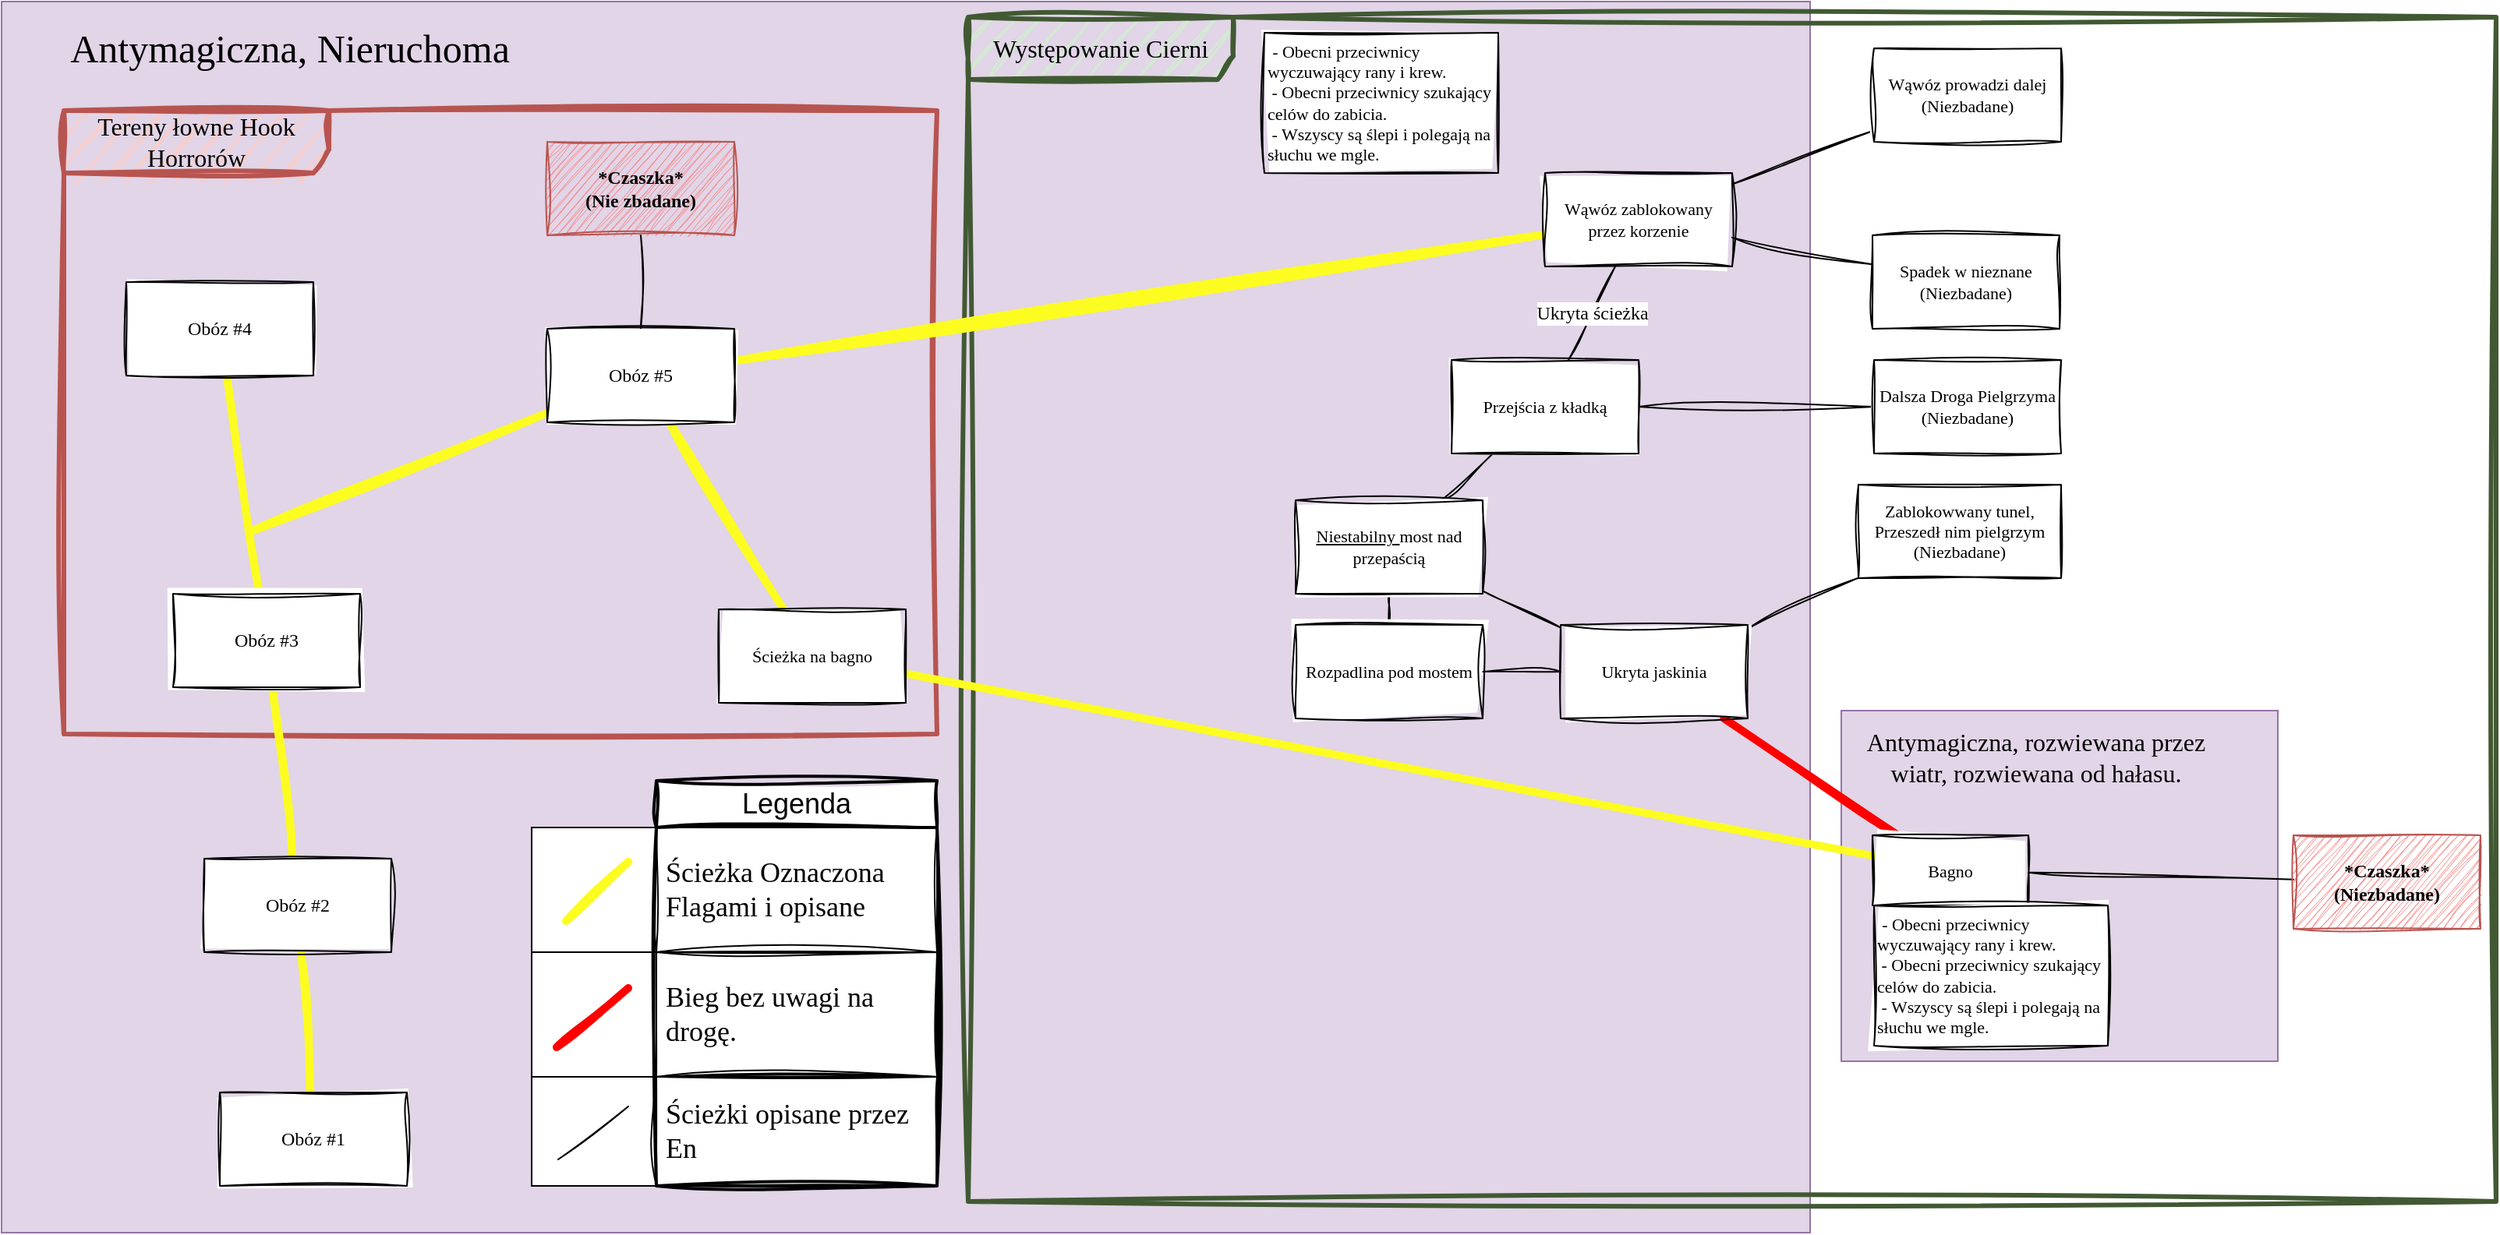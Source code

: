 <mxfile version="22.1.13" type="github">
  <diagram name="Page-1" id="jO8U_TxOKtu35358IPTG">
    <mxGraphModel dx="2336" dy="794" grid="1" gridSize="10" guides="1" tooltips="1" connect="1" arrows="1" fold="1" page="1" pageScale="1" pageWidth="827" pageHeight="1169" math="0" shadow="0">
      <root>
        <mxCell id="0" />
        <mxCell id="1" parent="0" />
        <mxCell id="beuTjJRbkT3ywZGF47F_-35" value="" style="rounded=0;whiteSpace=wrap;html=1;fontFamily=Helvetica;fontSize=11;fillColor=#e1d5e7;strokeColor=#9673a6;movable=1;resizable=1;rotatable=1;deletable=1;editable=1;locked=0;connectable=1;" vertex="1" parent="1">
          <mxGeometry x="1100" y="585" width="280" height="225" as="geometry" />
        </mxCell>
        <mxCell id="beuTjJRbkT3ywZGF47F_-13" value="" style="rounded=0;whiteSpace=wrap;html=1;fontFamily=Helvetica;fontSize=11;fillColor=#e1d5e7;strokeColor=#9673a6;movable=0;resizable=0;rotatable=0;deletable=0;editable=0;locked=1;connectable=0;" vertex="1" parent="1">
          <mxGeometry x="-80" y="130" width="1160" height="790" as="geometry" />
        </mxCell>
        <mxCell id="beuTjJRbkT3ywZGF47F_-12" value="&lt;font face=&quot;Comic Sans MS&quot; style=&quot;font-size: 16px;&quot;&gt;Tereny łowne Hook Horrorów&lt;/font&gt;" style="shape=umlFrame;whiteSpace=wrap;html=1;pointerEvents=0;fontFamily=Helvetica;fontSize=11;width=170;height=40;fillColor=#f8cecc;strokeColor=#b85450;strokeWidth=3;movable=0;resizable=0;rotatable=0;deletable=0;editable=0;locked=1;connectable=0;sketch=1;curveFitting=1;jiggle=2;" vertex="1" parent="1">
          <mxGeometry x="-40" y="200" width="560" height="400" as="geometry" />
        </mxCell>
        <mxCell id="beuTjJRbkT3ywZGF47F_-30" value="&lt;font style=&quot;font-size: 16px;&quot; face=&quot;Comic Sans MS&quot;&gt;Występowanie Cierni&lt;/font&gt;" style="shape=umlFrame;whiteSpace=wrap;html=1;pointerEvents=0;fontFamily=Helvetica;fontSize=11;width=170;height=40;fillColor=#d5e8d4;strokeColor=#415933;strokeWidth=3;movable=0;resizable=0;rotatable=0;deletable=0;editable=0;locked=1;connectable=0;sketch=1;curveFitting=1;jiggle=2;" vertex="1" parent="1">
          <mxGeometry x="540" y="140" width="980" height="760" as="geometry" />
        </mxCell>
        <mxCell id="beuTjJRbkT3ywZGF47F_-4" style="rounded=0;orthogonalLoop=1;jettySize=auto;html=1;endArrow=none;endFill=0;curved=0;strokeColor=#FCFC21;strokeWidth=5;sketch=1;curveFitting=1;jiggle=2;" edge="1" parent="1" source="beuTjJRbkT3ywZGF47F_-1" target="beuTjJRbkT3ywZGF47F_-2">
          <mxGeometry relative="1" as="geometry" />
        </mxCell>
        <mxCell id="beuTjJRbkT3ywZGF47F_-1" value="&lt;font face=&quot;Comic Sans MS&quot;&gt;Obóz #1&lt;/font&gt;" style="rounded=0;whiteSpace=wrap;html=1;sketch=1;curveFitting=1;jiggle=2;" vertex="1" parent="1">
          <mxGeometry x="60" y="830" width="120" height="60" as="geometry" />
        </mxCell>
        <mxCell id="beuTjJRbkT3ywZGF47F_-6" style="edgeStyle=none;shape=connector;curved=0;rounded=0;orthogonalLoop=1;jettySize=auto;html=1;labelBackgroundColor=default;strokeColor=#FCFC21;align=center;verticalAlign=middle;fontFamily=Helvetica;fontSize=11;fontColor=default;endArrow=none;endFill=0;strokeWidth=5;sketch=1;curveFitting=1;jiggle=2;" edge="1" parent="1" source="beuTjJRbkT3ywZGF47F_-2" target="beuTjJRbkT3ywZGF47F_-3">
          <mxGeometry relative="1" as="geometry" />
        </mxCell>
        <mxCell id="beuTjJRbkT3ywZGF47F_-2" value="&lt;font face=&quot;Comic Sans MS&quot;&gt;Obóz #2&lt;/font&gt;" style="rounded=0;whiteSpace=wrap;html=1;sketch=1;curveFitting=1;jiggle=2;" vertex="1" parent="1">
          <mxGeometry x="50" y="680" width="120" height="60" as="geometry" />
        </mxCell>
        <mxCell id="beuTjJRbkT3ywZGF47F_-8" style="edgeStyle=none;shape=connector;curved=0;rounded=0;orthogonalLoop=1;jettySize=auto;html=1;labelBackgroundColor=default;strokeColor=#FCFC21;align=center;verticalAlign=middle;fontFamily=Helvetica;fontSize=11;fontColor=default;endArrow=none;endFill=0;fillColor=#fff2cc;strokeWidth=5;sketch=1;curveFitting=1;jiggle=2;" edge="1" parent="1" source="beuTjJRbkT3ywZGF47F_-3" target="beuTjJRbkT3ywZGF47F_-7">
          <mxGeometry relative="1" as="geometry" />
        </mxCell>
        <mxCell id="beuTjJRbkT3ywZGF47F_-3" value="&lt;font face=&quot;Comic Sans MS&quot;&gt;Obóz #3&lt;/font&gt;" style="rounded=0;whiteSpace=wrap;html=1;sketch=1;curveFitting=1;jiggle=2;" vertex="1" parent="1">
          <mxGeometry x="30" y="510" width="120" height="60" as="geometry" />
        </mxCell>
        <mxCell id="beuTjJRbkT3ywZGF47F_-10" style="edgeStyle=none;shape=connector;curved=0;rounded=0;orthogonalLoop=1;jettySize=auto;html=1;labelBackgroundColor=default;strokeColor=#FCFC21;align=center;verticalAlign=middle;fontFamily=Helvetica;fontSize=11;fontColor=default;endArrow=none;endFill=0;strokeWidth=5;sketch=1;curveFitting=1;jiggle=2;" edge="1" parent="1" target="beuTjJRbkT3ywZGF47F_-9">
          <mxGeometry relative="1" as="geometry">
            <mxPoint x="80" y="470" as="sourcePoint" />
          </mxGeometry>
        </mxCell>
        <mxCell id="beuTjJRbkT3ywZGF47F_-7" value="&lt;font face=&quot;Comic Sans MS&quot;&gt;Obóz #4&lt;/font&gt;" style="rounded=0;whiteSpace=wrap;html=1;sketch=1;curveFitting=1;jiggle=2;" vertex="1" parent="1">
          <mxGeometry y="310" width="120" height="60" as="geometry" />
        </mxCell>
        <mxCell id="beuTjJRbkT3ywZGF47F_-17" style="edgeStyle=none;shape=connector;curved=0;rounded=0;orthogonalLoop=1;jettySize=auto;html=1;labelBackgroundColor=default;strokeColor=default;align=center;verticalAlign=middle;fontFamily=Helvetica;fontSize=11;fontColor=default;endArrow=none;endFill=0;sketch=1;curveFitting=1;jiggle=2;" edge="1" parent="1" source="beuTjJRbkT3ywZGF47F_-9" target="beuTjJRbkT3ywZGF47F_-16">
          <mxGeometry relative="1" as="geometry" />
        </mxCell>
        <mxCell id="beuTjJRbkT3ywZGF47F_-19" style="edgeStyle=none;shape=connector;curved=0;rounded=0;orthogonalLoop=1;jettySize=auto;html=1;labelBackgroundColor=default;strokeColor=#FCFC21;align=center;verticalAlign=middle;fontFamily=Helvetica;fontSize=11;fontColor=default;endArrow=none;endFill=0;strokeWidth=5;sketch=1;curveFitting=1;jiggle=2;" edge="1" parent="1" source="beuTjJRbkT3ywZGF47F_-9" target="beuTjJRbkT3ywZGF47F_-18">
          <mxGeometry relative="1" as="geometry" />
        </mxCell>
        <mxCell id="beuTjJRbkT3ywZGF47F_-21" style="edgeStyle=none;shape=connector;curved=0;rounded=0;orthogonalLoop=1;jettySize=auto;html=1;labelBackgroundColor=default;strokeColor=#FCFC21;align=center;verticalAlign=middle;fontFamily=Helvetica;fontSize=11;fontColor=default;endArrow=none;endFill=0;strokeWidth=5;sketch=1;curveFitting=1;jiggle=2;" edge="1" parent="1" source="beuTjJRbkT3ywZGF47F_-9" target="beuTjJRbkT3ywZGF47F_-20">
          <mxGeometry relative="1" as="geometry" />
        </mxCell>
        <mxCell id="beuTjJRbkT3ywZGF47F_-9" value="&lt;font face=&quot;Comic Sans MS&quot;&gt;Obóz #5&lt;/font&gt;" style="rounded=0;whiteSpace=wrap;html=1;sketch=1;curveFitting=1;jiggle=2;" vertex="1" parent="1">
          <mxGeometry x="270" y="340" width="120" height="60" as="geometry" />
        </mxCell>
        <mxCell id="beuTjJRbkT3ywZGF47F_-16" value="&lt;font style=&quot;font-size: 12px;&quot; face=&quot;Comic Sans MS&quot;&gt;&lt;b&gt;*Czaszka*&lt;br&gt;(Nie zbadane)&lt;/b&gt;&lt;/font&gt;" style="rounded=0;whiteSpace=wrap;html=1;fontFamily=Helvetica;fontSize=11;sketch=1;curveFitting=1;jiggle=2;fillColor=#F88888;strokeColor=#b85450;" vertex="1" parent="1">
          <mxGeometry x="270" y="220" width="120" height="60" as="geometry" />
        </mxCell>
        <mxCell id="beuTjJRbkT3ywZGF47F_-23" style="edgeStyle=none;shape=connector;curved=0;rounded=0;orthogonalLoop=1;jettySize=auto;html=1;labelBackgroundColor=default;strokeColor=default;align=center;verticalAlign=middle;fontFamily=Helvetica;fontSize=11;fontColor=default;endArrow=none;endFill=0;sketch=1;curveFitting=1;jiggle=2;" edge="1" parent="1" source="beuTjJRbkT3ywZGF47F_-18" target="beuTjJRbkT3ywZGF47F_-22">
          <mxGeometry relative="1" as="geometry" />
        </mxCell>
        <mxCell id="beuTjJRbkT3ywZGF47F_-25" style="edgeStyle=none;shape=connector;curved=0;rounded=0;orthogonalLoop=1;jettySize=auto;html=1;labelBackgroundColor=default;strokeColor=default;align=center;verticalAlign=middle;fontFamily=Helvetica;fontSize=11;fontColor=default;endArrow=none;endFill=0;sketch=1;curveFitting=1;jiggle=2;" edge="1" parent="1" source="beuTjJRbkT3ywZGF47F_-18" target="beuTjJRbkT3ywZGF47F_-24">
          <mxGeometry relative="1" as="geometry" />
        </mxCell>
        <mxCell id="beuTjJRbkT3ywZGF47F_-64" style="edgeStyle=none;shape=connector;curved=0;rounded=0;orthogonalLoop=1;jettySize=auto;html=1;labelBackgroundColor=default;strokeColor=default;align=center;verticalAlign=middle;fontFamily=Helvetica;fontSize=11;fontColor=default;endArrow=none;endFill=0;sketch=1;curveFitting=1;jiggle=2;" edge="1" parent="1" source="beuTjJRbkT3ywZGF47F_-45" target="beuTjJRbkT3ywZGF47F_-63">
          <mxGeometry relative="1" as="geometry" />
        </mxCell>
        <mxCell id="beuTjJRbkT3ywZGF47F_-18" value="&lt;font face=&quot;Comic Sans MS&quot;&gt;Wąwóz zablokowany przez korzenie&lt;/font&gt;" style="rounded=0;whiteSpace=wrap;html=1;fontFamily=Helvetica;fontSize=11;fontColor=default;sketch=1;curveFitting=1;jiggle=2;" vertex="1" parent="1">
          <mxGeometry x="910" y="240" width="120" height="60" as="geometry" />
        </mxCell>
        <mxCell id="beuTjJRbkT3ywZGF47F_-29" style="edgeStyle=none;shape=connector;curved=0;rounded=0;orthogonalLoop=1;jettySize=auto;html=1;labelBackgroundColor=default;strokeColor=default;align=center;verticalAlign=middle;fontFamily=Helvetica;fontSize=11;fontColor=default;endArrow=none;endFill=0;sketch=1;curveFitting=1;jiggle=2;" edge="1" parent="1" source="beuTjJRbkT3ywZGF47F_-20" target="beuTjJRbkT3ywZGF47F_-28">
          <mxGeometry relative="1" as="geometry">
            <mxPoint x="670" y="610" as="sourcePoint" />
          </mxGeometry>
        </mxCell>
        <mxCell id="beuTjJRbkT3ywZGF47F_-52" style="edgeStyle=none;shape=connector;curved=0;rounded=0;orthogonalLoop=1;jettySize=auto;html=1;labelBackgroundColor=default;strokeColor=#FCFC21;align=center;verticalAlign=middle;fontFamily=Helvetica;fontSize=11;fontColor=default;endArrow=none;endFill=0;strokeWidth=5;sketch=1;curveFitting=1;jiggle=2;" edge="1" parent="1" source="beuTjJRbkT3ywZGF47F_-20" target="beuTjJRbkT3ywZGF47F_-28">
          <mxGeometry relative="1" as="geometry">
            <mxPoint x="690" y="600" as="targetPoint" />
          </mxGeometry>
        </mxCell>
        <mxCell id="beuTjJRbkT3ywZGF47F_-20" value="&lt;font face=&quot;Comic Sans MS&quot;&gt;Ścieżka na bagno&lt;/font&gt;" style="rounded=0;whiteSpace=wrap;html=1;fontFamily=Helvetica;fontSize=11;fontColor=default;sketch=1;curveFitting=1;jiggle=2;" vertex="1" parent="1">
          <mxGeometry x="380" y="520" width="120" height="60" as="geometry" />
        </mxCell>
        <mxCell id="beuTjJRbkT3ywZGF47F_-22" value="&lt;font face=&quot;Comic Sans MS&quot;&gt;Wąwóz prowadzi dalej&lt;br&gt;(Niezbadane)&lt;/font&gt;" style="rounded=0;whiteSpace=wrap;html=1;fontFamily=Helvetica;fontSize=11;fontColor=default;sketch=1;curveFitting=1;jiggle=2;" vertex="1" parent="1">
          <mxGeometry x="1121" y="160" width="120" height="60" as="geometry" />
        </mxCell>
        <mxCell id="beuTjJRbkT3ywZGF47F_-24" value="&lt;font face=&quot;Comic Sans MS&quot;&gt;Spadek w nieznane&lt;br&gt;(Niezbadane)&lt;/font&gt;" style="rounded=0;whiteSpace=wrap;html=1;fontFamily=Helvetica;fontSize=11;fontColor=default;sketch=1;curveFitting=1;jiggle=2;" vertex="1" parent="1">
          <mxGeometry x="1120" y="280" width="120" height="60" as="geometry" />
        </mxCell>
        <mxCell id="beuTjJRbkT3ywZGF47F_-32" style="edgeStyle=none;shape=connector;curved=0;rounded=0;orthogonalLoop=1;jettySize=auto;html=1;labelBackgroundColor=default;strokeColor=default;align=center;verticalAlign=middle;fontFamily=Helvetica;fontSize=11;fontColor=default;endArrow=none;endFill=0;movable=1;resizable=1;rotatable=1;deletable=1;editable=1;locked=0;connectable=1;sketch=1;curveFitting=1;jiggle=2;" edge="1" parent="1" source="beuTjJRbkT3ywZGF47F_-28" target="beuTjJRbkT3ywZGF47F_-31">
          <mxGeometry relative="1" as="geometry" />
        </mxCell>
        <mxCell id="beuTjJRbkT3ywZGF47F_-42" style="edgeStyle=none;shape=connector;curved=0;rounded=0;orthogonalLoop=1;jettySize=auto;html=1;labelBackgroundColor=default;strokeColor=#FF0000;align=center;verticalAlign=middle;fontFamily=Helvetica;fontSize=11;fontColor=default;endArrow=none;endFill=0;strokeWidth=5;sketch=1;curveFitting=1;jiggle=2;" edge="1" parent="1" source="beuTjJRbkT3ywZGF47F_-28" target="beuTjJRbkT3ywZGF47F_-41">
          <mxGeometry relative="1" as="geometry" />
        </mxCell>
        <mxCell id="beuTjJRbkT3ywZGF47F_-28" value="&lt;font face=&quot;Comic Sans MS&quot;&gt;Bagno&lt;/font&gt;" style="rounded=0;whiteSpace=wrap;html=1;fontFamily=Helvetica;fontSize=11;fontColor=default;movable=1;resizable=1;rotatable=1;deletable=1;editable=1;locked=0;connectable=1;sketch=1;curveFitting=1;jiggle=2;" vertex="1" parent="1">
          <mxGeometry x="1120" y="665" width="100" height="45" as="geometry" />
        </mxCell>
        <mxCell id="beuTjJRbkT3ywZGF47F_-31" value="&lt;font face=&quot;Comic Sans MS&quot; style=&quot;font-size: 12px;&quot;&gt;&lt;b&gt;*Czaszka*&lt;br&gt;(Niezbadane)&lt;/b&gt;&lt;/font&gt;" style="rounded=0;whiteSpace=wrap;html=1;fontFamily=Helvetica;fontSize=11;movable=1;resizable=1;rotatable=1;deletable=1;editable=1;locked=0;connectable=1;sketch=1;curveFitting=1;jiggle=2;fillColor=#F88888;strokeColor=#b85450;" vertex="1" parent="1">
          <mxGeometry x="1390" y="665" width="120" height="60" as="geometry" />
        </mxCell>
        <mxCell id="beuTjJRbkT3ywZGF47F_-36" value="&lt;font face=&quot;Comic Sans MS&quot; style=&quot;font-size: 25px;&quot;&gt;Antymagiczna, Nieruchoma&lt;br&gt;&lt;/font&gt;" style="text;html=1;strokeColor=none;fillColor=none;align=center;verticalAlign=middle;whiteSpace=wrap;rounded=0;fontSize=11;fontFamily=Helvetica;fontColor=default;strokeWidth=4;movable=0;resizable=0;rotatable=0;deletable=0;editable=0;locked=1;connectable=0;" vertex="1" parent="1">
          <mxGeometry x="-80" y="130" width="370" height="60" as="geometry" />
        </mxCell>
        <mxCell id="beuTjJRbkT3ywZGF47F_-40" value="&lt;font face=&quot;Comic Sans MS&quot; style=&quot;font-size: 16px;&quot;&gt;Antymagiczna, rozwiewana przez wiatr, rozwiewana od hałasu.&lt;br&gt;&lt;/font&gt;" style="text;html=1;strokeColor=none;fillColor=none;align=center;verticalAlign=middle;whiteSpace=wrap;rounded=0;fontSize=11;fontFamily=Helvetica;fontColor=default;strokeWidth=4;movable=0;resizable=0;rotatable=0;deletable=0;editable=0;locked=1;connectable=0;sketch=1;curveFitting=1;jiggle=2;" vertex="1" parent="1">
          <mxGeometry x="1100" y="585" width="250" height="60" as="geometry" />
        </mxCell>
        <mxCell id="beuTjJRbkT3ywZGF47F_-44" style="edgeStyle=none;shape=connector;curved=0;rounded=0;orthogonalLoop=1;jettySize=auto;html=1;labelBackgroundColor=default;strokeColor=default;align=center;verticalAlign=middle;fontFamily=Helvetica;fontSize=11;fontColor=default;endArrow=none;endFill=0;sketch=1;curveFitting=1;jiggle=2;" edge="1" parent="1" source="beuTjJRbkT3ywZGF47F_-41" target="beuTjJRbkT3ywZGF47F_-43">
          <mxGeometry relative="1" as="geometry" />
        </mxCell>
        <mxCell id="beuTjJRbkT3ywZGF47F_-46" style="edgeStyle=none;shape=connector;curved=0;rounded=0;orthogonalLoop=1;jettySize=auto;html=1;labelBackgroundColor=default;strokeColor=default;align=center;verticalAlign=middle;fontFamily=Helvetica;fontSize=11;fontColor=default;endArrow=none;endFill=0;sketch=1;curveFitting=1;jiggle=2;" edge="1" parent="1" source="beuTjJRbkT3ywZGF47F_-41" target="beuTjJRbkT3ywZGF47F_-45">
          <mxGeometry relative="1" as="geometry" />
        </mxCell>
        <mxCell id="beuTjJRbkT3ywZGF47F_-48" style="edgeStyle=none;shape=connector;curved=0;rounded=0;orthogonalLoop=1;jettySize=auto;html=1;labelBackgroundColor=default;strokeColor=default;align=center;verticalAlign=middle;fontFamily=Helvetica;fontSize=11;fontColor=default;endArrow=none;endFill=0;sketch=1;curveFitting=1;jiggle=2;" edge="1" parent="1" source="beuTjJRbkT3ywZGF47F_-41" target="beuTjJRbkT3ywZGF47F_-47">
          <mxGeometry relative="1" as="geometry" />
        </mxCell>
        <mxCell id="beuTjJRbkT3ywZGF47F_-41" value="&lt;font face=&quot;Comic Sans MS&quot;&gt;Ukryta jaskinia&lt;/font&gt;" style="rounded=0;whiteSpace=wrap;html=1;fontFamily=Helvetica;fontSize=11;fontColor=default;sketch=1;curveFitting=1;jiggle=2;" vertex="1" parent="1">
          <mxGeometry x="920" y="530" width="120" height="60" as="geometry" />
        </mxCell>
        <mxCell id="beuTjJRbkT3ywZGF47F_-43" value="&lt;font face=&quot;Comic Sans MS&quot;&gt;Zablokowwany tunel,&lt;br&gt;Przeszedł nim pielgrzym&lt;br&gt;(Niezbadane)&lt;/font&gt;" style="rounded=0;whiteSpace=wrap;html=1;fontFamily=Helvetica;fontSize=11;fontColor=default;sketch=1;curveFitting=1;jiggle=2;" vertex="1" parent="1">
          <mxGeometry x="1111" y="440" width="130" height="60" as="geometry" />
        </mxCell>
        <mxCell id="beuTjJRbkT3ywZGF47F_-49" style="edgeStyle=none;shape=connector;curved=0;rounded=0;orthogonalLoop=1;jettySize=auto;html=1;labelBackgroundColor=default;strokeColor=default;align=center;verticalAlign=middle;fontFamily=Helvetica;fontSize=11;fontColor=default;endArrow=none;endFill=0;sketch=1;curveFitting=1;jiggle=2;" edge="1" parent="1" source="beuTjJRbkT3ywZGF47F_-45" target="beuTjJRbkT3ywZGF47F_-47">
          <mxGeometry relative="1" as="geometry" />
        </mxCell>
        <mxCell id="beuTjJRbkT3ywZGF47F_-50" value="&lt;font face=&quot;Comic Sans MS&quot; style=&quot;font-size: 12px;&quot;&gt;Ukryta ścieżka&lt;br&gt;&lt;/font&gt;" style="edgeStyle=none;shape=connector;curved=0;rounded=0;orthogonalLoop=1;jettySize=auto;html=1;labelBackgroundColor=default;strokeColor=default;align=center;verticalAlign=middle;fontFamily=Helvetica;fontSize=11;fontColor=default;endArrow=none;endFill=0;sketch=1;curveFitting=1;jiggle=2;" edge="1" parent="1" source="beuTjJRbkT3ywZGF47F_-63" target="beuTjJRbkT3ywZGF47F_-18">
          <mxGeometry relative="1" as="geometry">
            <mxPoint x="730" y="370" as="sourcePoint" />
          </mxGeometry>
        </mxCell>
        <mxCell id="beuTjJRbkT3ywZGF47F_-45" value="&lt;font face=&quot;Comic Sans MS&quot;&gt;&lt;u&gt;Niestabilny &lt;/u&gt;most nad przepaścią&lt;/font&gt;" style="rounded=0;whiteSpace=wrap;html=1;fontFamily=Helvetica;fontSize=11;fontColor=default;sketch=1;curveFitting=1;jiggle=2;" vertex="1" parent="1">
          <mxGeometry x="750" y="450" width="120" height="60" as="geometry" />
        </mxCell>
        <mxCell id="beuTjJRbkT3ywZGF47F_-47" value="&lt;font face=&quot;Comic Sans MS&quot;&gt;Rozpadlina pod mostem&lt;/font&gt;" style="rounded=0;whiteSpace=wrap;html=1;fontFamily=Helvetica;fontSize=11;fontColor=default;sketch=1;curveFitting=1;jiggle=2;" vertex="1" parent="1">
          <mxGeometry x="750" y="530" width="120" height="60" as="geometry" />
        </mxCell>
        <mxCell id="beuTjJRbkT3ywZGF47F_-70" value="" style="rounded=0;whiteSpace=wrap;html=1;" vertex="1" parent="1">
          <mxGeometry x="260" y="660" width="260" height="80" as="geometry" />
        </mxCell>
        <mxCell id="beuTjJRbkT3ywZGF47F_-71" value="" style="rounded=0;whiteSpace=wrap;html=1;" vertex="1" parent="1">
          <mxGeometry x="260" y="740" width="260" height="80" as="geometry" />
        </mxCell>
        <mxCell id="beuTjJRbkT3ywZGF47F_-67" style="edgeStyle=none;shape=connector;curved=0;rounded=0;orthogonalLoop=1;jettySize=auto;html=1;labelBackgroundColor=default;strokeColor=default;align=center;verticalAlign=middle;fontFamily=Helvetica;fontSize=11;fontColor=default;endArrow=none;endFill=0;sketch=1;curveFitting=1;jiggle=2;" edge="1" parent="1" source="beuTjJRbkT3ywZGF47F_-63" target="beuTjJRbkT3ywZGF47F_-66">
          <mxGeometry relative="1" as="geometry" />
        </mxCell>
        <mxCell id="beuTjJRbkT3ywZGF47F_-63" value="&lt;font face=&quot;Comic Sans MS&quot;&gt;Przejścia z kładką&lt;/font&gt;" style="rounded=0;whiteSpace=wrap;html=1;fontFamily=Helvetica;fontSize=11;fontColor=default;sketch=1;curveFitting=1;jiggle=2;" vertex="1" parent="1">
          <mxGeometry x="850" y="360" width="120" height="60" as="geometry" />
        </mxCell>
        <mxCell id="beuTjJRbkT3ywZGF47F_-66" value="&lt;font face=&quot;Comic Sans MS&quot;&gt;Dalsza Droga Pielgrzyma&lt;br&gt;(Niezbadane)&lt;/font&gt;" style="rounded=0;whiteSpace=wrap;html=1;fontFamily=Helvetica;fontSize=11;fontColor=default;sketch=1;curveFitting=1;jiggle=2;" vertex="1" parent="1">
          <mxGeometry x="1121" y="360" width="120" height="60" as="geometry" />
        </mxCell>
        <mxCell id="beuTjJRbkT3ywZGF47F_-69" style="edgeStyle=none;shape=connector;curved=0;rounded=0;orthogonalLoop=1;jettySize=auto;html=1;labelBackgroundColor=default;strokeColor=#FCFC21;align=center;verticalAlign=middle;fontFamily=Helvetica;fontSize=11;fontColor=default;endArrow=none;endFill=0;strokeWidth=5;sketch=1;curveFitting=1;jiggle=2;" edge="1" parent="1">
          <mxGeometry relative="1" as="geometry">
            <mxPoint x="282" y="720" as="sourcePoint" />
            <mxPoint x="322" y="682" as="targetPoint" />
          </mxGeometry>
        </mxCell>
        <mxCell id="beuTjJRbkT3ywZGF47F_-72" value="" style="rounded=0;whiteSpace=wrap;html=1;" vertex="1" parent="1">
          <mxGeometry x="260" y="820" width="260" height="70" as="geometry" />
        </mxCell>
        <mxCell id="beuTjJRbkT3ywZGF47F_-53" value="&lt;font style=&quot;font-size: 18px;&quot;&gt;Legenda&lt;/font&gt;" style="swimlane;fontStyle=0;childLayout=stackLayout;horizontal=1;startSize=30;horizontalStack=0;resizeParent=1;resizeParentMax=0;resizeLast=0;collapsible=1;marginBottom=0;whiteSpace=wrap;html=1;fontFamily=Helvetica;fontSize=11;fontColor=default;strokeWidth=2;glass=0;swimlaneLine=1;rounded=0;shadow=0;sketch=1;curveFitting=1;jiggle=2;" vertex="1" parent="1">
          <mxGeometry x="340" y="630" width="180" height="260" as="geometry" />
        </mxCell>
        <mxCell id="beuTjJRbkT3ywZGF47F_-54" value="&lt;font face=&quot;Comic Sans MS&quot; style=&quot;font-size: 18px;&quot;&gt;Ścieżka Oznaczona Flagami i opisane&lt;/font&gt;" style="text;strokeColor=default;fillColor=none;align=left;verticalAlign=middle;spacingLeft=4;spacingRight=4;overflow=hidden;points=[[0,0.5],[1,0.5]];portConstraint=eastwest;rotatable=0;whiteSpace=wrap;html=1;fontSize=11;fontFamily=Helvetica;fontColor=default;sketch=1;curveFitting=1;jiggle=2;" vertex="1" parent="beuTjJRbkT3ywZGF47F_-53">
          <mxGeometry y="30" width="180" height="80" as="geometry" />
        </mxCell>
        <mxCell id="beuTjJRbkT3ywZGF47F_-55" value="&lt;font face=&quot;Comic Sans MS&quot; style=&quot;font-size: 18px;&quot;&gt;Bieg bez uwagi na drogę.&lt;/font&gt;" style="text;strokeColor=default;fillColor=none;align=left;verticalAlign=middle;spacingLeft=4;spacingRight=4;overflow=hidden;points=[[0,0.5],[1,0.5]];portConstraint=eastwest;rotatable=0;whiteSpace=wrap;html=1;fontSize=11;fontFamily=Helvetica;fontColor=default;sketch=1;curveFitting=1;jiggle=2;" vertex="1" parent="beuTjJRbkT3ywZGF47F_-53">
          <mxGeometry y="110" width="180" height="80" as="geometry" />
        </mxCell>
        <mxCell id="beuTjJRbkT3ywZGF47F_-56" value="&lt;font face=&quot;Comic Sans MS&quot; style=&quot;font-size: 18px;&quot;&gt;Ścieżki opisane przez En&lt;/font&gt;" style="text;strokeColor=default;fillColor=none;align=left;verticalAlign=middle;spacingLeft=4;spacingRight=4;overflow=hidden;points=[[0,0.5],[1,0.5]];portConstraint=eastwest;rotatable=0;whiteSpace=wrap;html=1;fontSize=11;fontFamily=Helvetica;fontColor=default;sketch=1;curveFitting=1;jiggle=2;" vertex="1" parent="beuTjJRbkT3ywZGF47F_-53">
          <mxGeometry y="190" width="180" height="70" as="geometry" />
        </mxCell>
        <mxCell id="beuTjJRbkT3ywZGF47F_-73" style="edgeStyle=none;shape=connector;curved=0;rounded=0;orthogonalLoop=1;jettySize=auto;html=1;labelBackgroundColor=default;strokeColor=#FF0000;align=center;verticalAlign=middle;fontFamily=Helvetica;fontSize=11;fontColor=default;endArrow=none;endFill=0;strokeWidth=5;sketch=1;curveFitting=1;jiggle=2;" edge="1" parent="1">
          <mxGeometry relative="1" as="geometry">
            <mxPoint x="276" y="801" as="sourcePoint" />
            <mxPoint x="322" y="763" as="targetPoint" />
          </mxGeometry>
        </mxCell>
        <mxCell id="beuTjJRbkT3ywZGF47F_-74" style="edgeStyle=none;shape=connector;curved=0;rounded=0;orthogonalLoop=1;jettySize=auto;html=1;labelBackgroundColor=default;strokeColor=default;align=center;verticalAlign=middle;fontFamily=Helvetica;fontSize=11;fontColor=default;endArrow=none;endFill=0;sketch=1;curveFitting=1;jiggle=2;" edge="1" parent="1">
          <mxGeometry relative="1" as="geometry">
            <mxPoint x="277" y="873" as="sourcePoint" />
            <mxPoint x="322" y="839" as="targetPoint" />
          </mxGeometry>
        </mxCell>
        <mxCell id="beuTjJRbkT3ywZGF47F_-75" value="&lt;div align=&quot;left&quot;&gt;&amp;nbsp;&lt;font face=&quot;Comic Sans MS&quot;&gt;- Obecni przeciwnicy wyczuwający rany i krew.&lt;br&gt;&amp;nbsp;- Obecni przeciwnicy szukający celów do zabicia.&lt;br&gt;&amp;nbsp;- Wszyscy są ślepi i polegają na słuchu we mgle.&lt;/font&gt;&lt;/div&gt;" style="rounded=0;whiteSpace=wrap;html=1;sketch=1;jiggle=2;curveFitting=1;strokeColor=default;align=left;verticalAlign=middle;fontFamily=Helvetica;fontSize=11;fontColor=default;fillColor=default;" vertex="1" parent="1">
          <mxGeometry x="1121" y="710" width="150" height="90" as="geometry" />
        </mxCell>
        <mxCell id="beuTjJRbkT3ywZGF47F_-76" value="&lt;div align=&quot;left&quot;&gt;&amp;nbsp;&lt;font face=&quot;Comic Sans MS&quot;&gt;- Obecni przeciwnicy wyczuwający rany i krew.&lt;br&gt;&amp;nbsp;- Obecni przeciwnicy szukający celów do zabicia.&lt;br&gt;&amp;nbsp;- Wszyscy są ślepi i polegają na słuchu we mgle.&lt;/font&gt;&lt;/div&gt;" style="rounded=0;whiteSpace=wrap;html=1;sketch=1;jiggle=2;curveFitting=1;strokeColor=default;align=left;verticalAlign=middle;fontFamily=Helvetica;fontSize=11;fontColor=default;fillColor=default;" vertex="1" parent="1">
          <mxGeometry x="730" y="150" width="150" height="90" as="geometry" />
        </mxCell>
      </root>
    </mxGraphModel>
  </diagram>
</mxfile>
